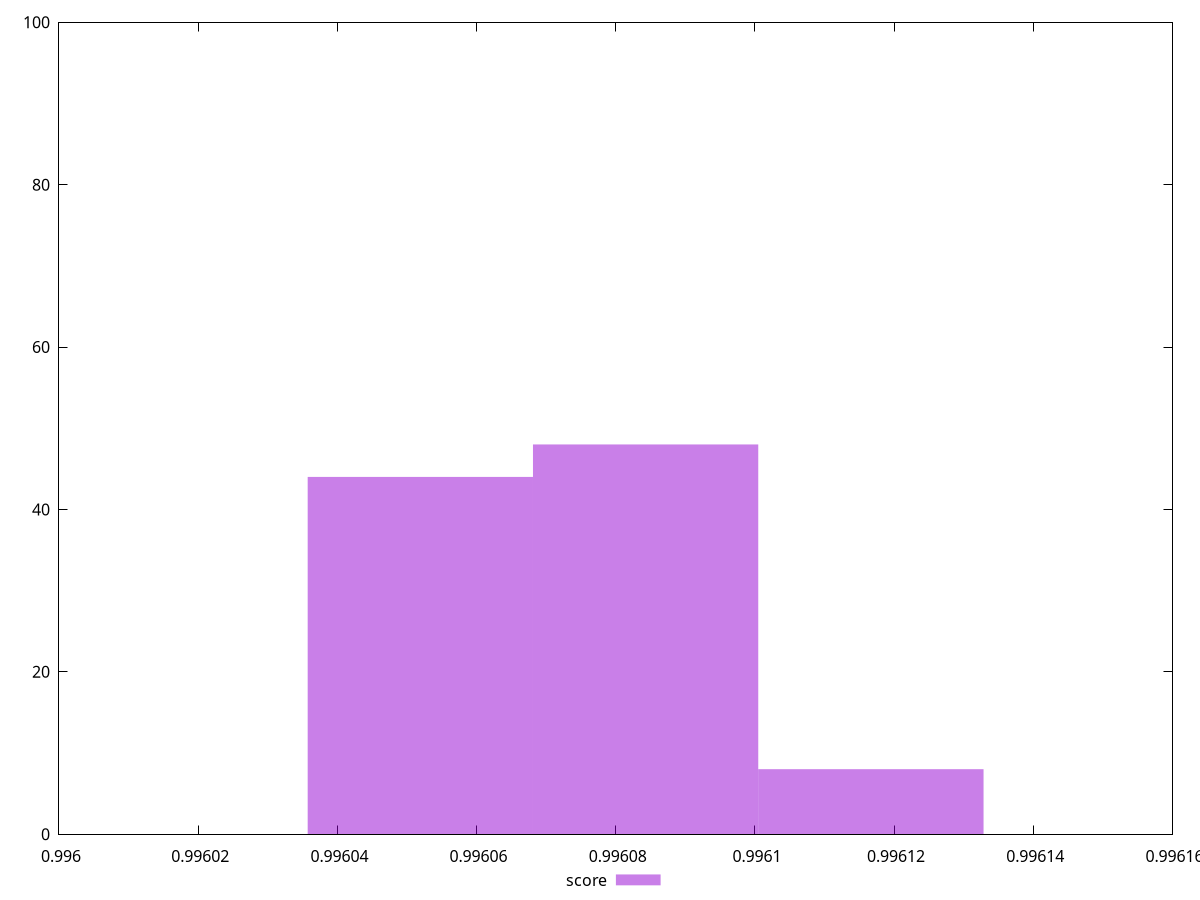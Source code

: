reset
set terminal svg size 640, 490 enhanced background rgb 'white'
set output "report_00007_2020-12-11T15:55:29.892Z/largest-contentful-paint/samples/pages+cached+noexternal+nofonts+nosvg+noimg+nocss+nojs/score/histogram.svg"

$score <<EOF
0.9960519192628138 44
0.9960842911929793 48
0.9961166631231447 8
EOF

set key outside below
set boxwidth 0.00003237193016551769
set yrange [0:100]
set style fill transparent solid 0.5 noborder

plot \
  $score title "score" with boxes, \


reset